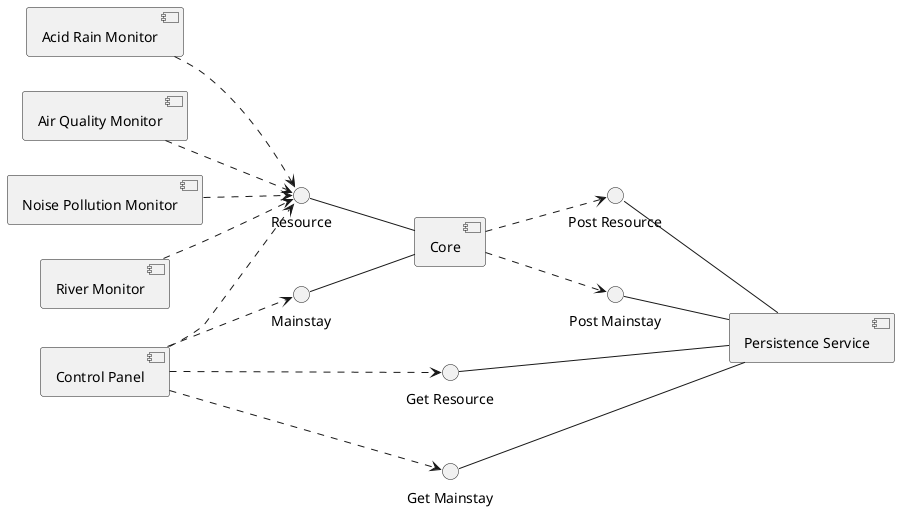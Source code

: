 @startuml

left to right direction

component [Core] as core
component [Control Panel] as controlPanel
component [Acid Rain Monitor] as acidRainMonitor
component [Air Quality Monitor] as airQualityMonitor
component [Noise Pollution Monitor] as noisePollutionMonitor
component [River Monitor] as riverMonitor
component [Persistence Service] as persistenceService

interface "Resource" as resource
interface "Mainstay" as mainstay

interface "Get Resource" as getResource
interface "Post Resource" as postResource
interface "Get Mainstay" as getMainstay
interface "Post Mainstay" as postMainstay

getResource -- persistenceService
postResource -- persistenceService
getMainstay -- persistenceService
postMainstay -- persistenceService

resource -- core
mainstay -- core

core ..> postResource
core ..> postMainstay

controlPanel ..> getResource
controlPanel ..> getMainstay

controlPanel ..> mainstay
controlPanel ..> resource

acidRainMonitor ..> resource

airQualityMonitor ..> resource

noisePollutionMonitor ..> resource

riverMonitor ..> resource

@enduml
